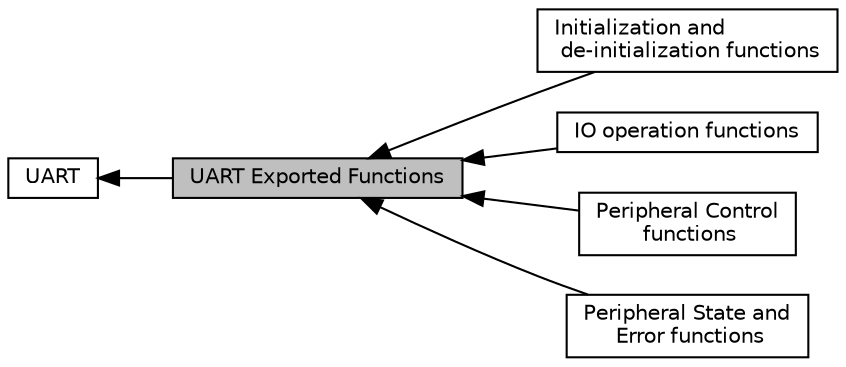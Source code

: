 digraph "UART Exported Functions"
{
  edge [fontname="Helvetica",fontsize="10",labelfontname="Helvetica",labelfontsize="10"];
  node [fontname="Helvetica",fontsize="10",shape=record];
  rankdir=LR;
  Node2 [label="Initialization and\l de-initialization functions",height=0.2,width=0.4,color="black", fillcolor="white", style="filled",URL="$group___u_a_r_t___exported___functions___group1.html"];
  Node3 [label="IO operation functions",height=0.2,width=0.4,color="black", fillcolor="white", style="filled",URL="$group___u_a_r_t___exported___functions___group2.html"];
  Node4 [label="Peripheral Control\l functions",height=0.2,width=0.4,color="black", fillcolor="white", style="filled",URL="$group___u_a_r_t___exported___functions___group3.html"];
  Node5 [label="Peripheral State and\l Error functions",height=0.2,width=0.4,color="black", fillcolor="white", style="filled",URL="$group___u_a_r_t___exported___functions___group4.html"];
  Node0 [label="UART Exported Functions",height=0.2,width=0.4,color="black", fillcolor="grey75", style="filled", fontcolor="black"];
  Node1 [label="UART",height=0.2,width=0.4,color="black", fillcolor="white", style="filled",URL="$group___u_a_r_t.html",tooltip="HAL UART module driver. "];
  Node1->Node0 [shape=plaintext, dir="back", style="solid"];
  Node0->Node2 [shape=plaintext, dir="back", style="solid"];
  Node0->Node3 [shape=plaintext, dir="back", style="solid"];
  Node0->Node4 [shape=plaintext, dir="back", style="solid"];
  Node0->Node5 [shape=plaintext, dir="back", style="solid"];
}

